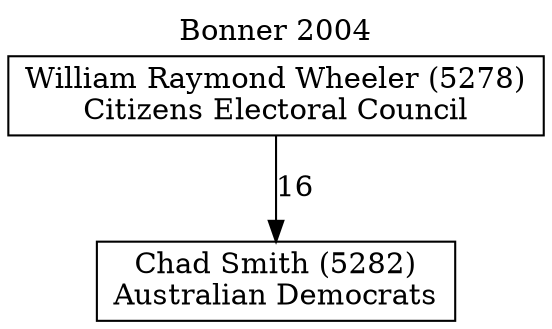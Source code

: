 // House preference flow
digraph "Chad Smith (5282)_Bonner_2004" {
	graph [label="Bonner 2004" labelloc=t mclimit=10]
	node [shape=box]
	"Chad Smith (5282)" [label="Chad Smith (5282)
Australian Democrats"]
	"William Raymond Wheeler (5278)" [label="William Raymond Wheeler (5278)
Citizens Electoral Council"]
	"William Raymond Wheeler (5278)" -> "Chad Smith (5282)" [label=16]
}
